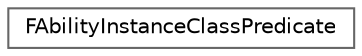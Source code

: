 digraph "Graphical Class Hierarchy"
{
 // INTERACTIVE_SVG=YES
 // LATEX_PDF_SIZE
  bgcolor="transparent";
  edge [fontname=Helvetica,fontsize=10,labelfontname=Helvetica,labelfontsize=10];
  node [fontname=Helvetica,fontsize=10,shape=box,height=0.2,width=0.4];
  rankdir="LR";
  Node0 [id="Node000000",label="FAbilityInstanceClassPredicate",height=0.2,width=0.4,color="grey40", fillcolor="white", style="filled",URL="$d3/dd6/structFAbilityInstanceClassPredicate.html",tooltip=" "];
}
